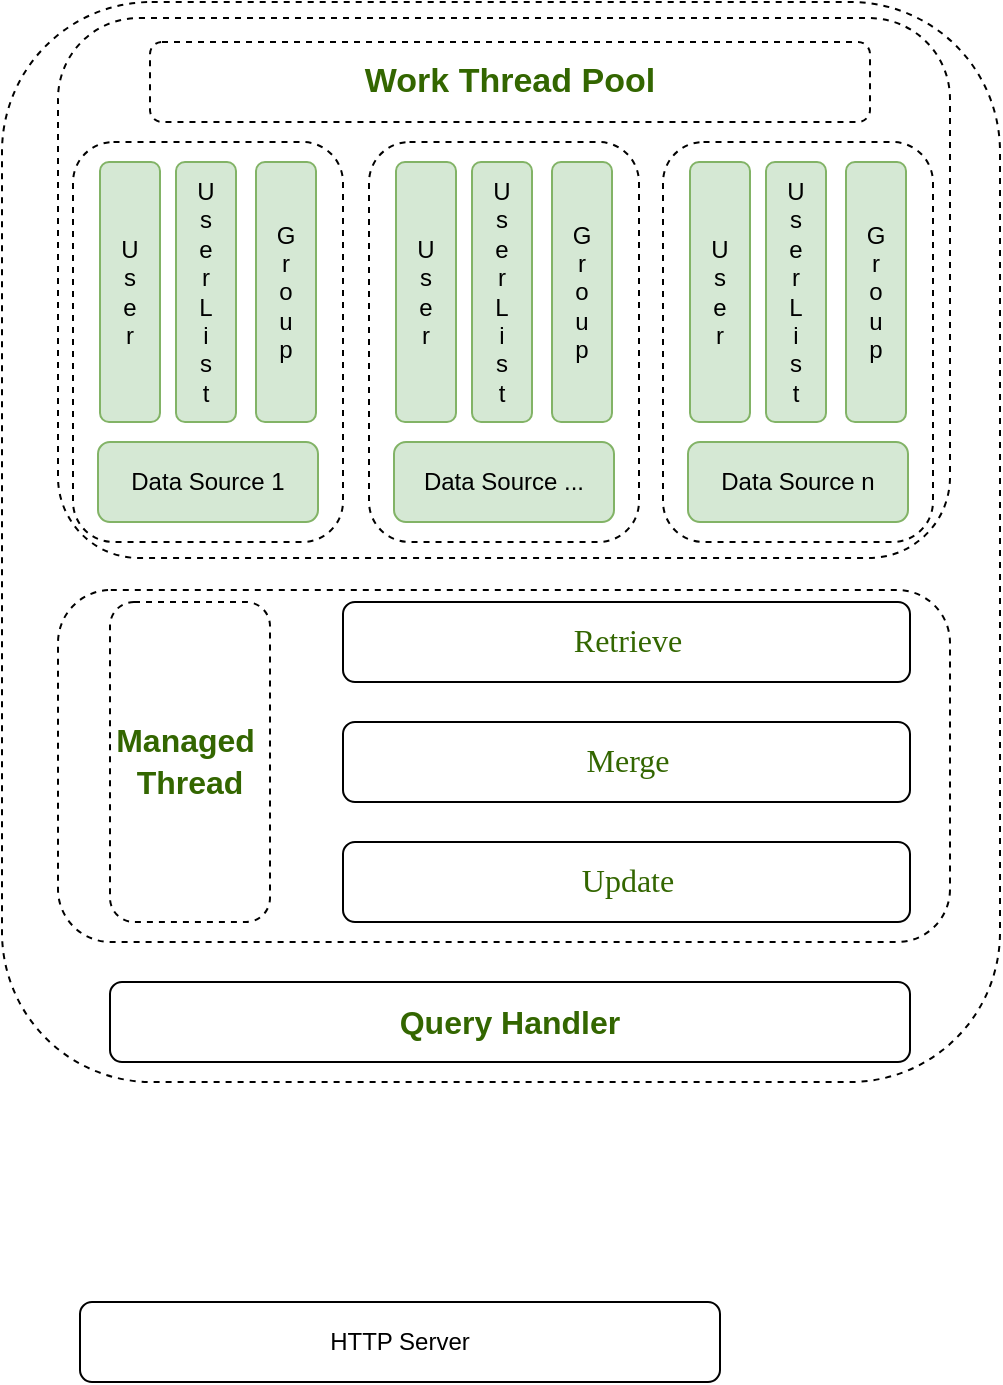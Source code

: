 <mxfile version="17.4.2" type="github">
  <diagram id="ccaD3eCgU0ZAg9T4dlIk" name="Page-1">
    <mxGraphModel dx="1422" dy="789" grid="1" gridSize="10" guides="1" tooltips="1" connect="1" arrows="1" fold="1" page="1" pageScale="1" pageWidth="850" pageHeight="1100" math="0" shadow="0">
      <root>
        <mxCell id="0" />
        <mxCell id="1" parent="0" />
        <mxCell id="QEJVEHMIzmELLtVja_YC-31" value="" style="rounded=1;whiteSpace=wrap;html=1;dashed=1;fontFamily=Verdana;fontSize=16;fontColor=#336600;" vertex="1" parent="1">
          <mxGeometry x="226" y="20" width="499" height="540" as="geometry" />
        </mxCell>
        <mxCell id="QEJVEHMIzmELLtVja_YC-30" value="" style="rounded=1;whiteSpace=wrap;html=1;fontFamily=Verdana;fontSize=17;fontColor=#336600;dashed=1;" vertex="1" parent="1">
          <mxGeometry x="254" y="314" width="446" height="176" as="geometry" />
        </mxCell>
        <mxCell id="QEJVEHMIzmELLtVja_YC-24" value="" style="rounded=1;whiteSpace=wrap;html=1;dashed=1;" vertex="1" parent="1">
          <mxGeometry x="254" y="28" width="446" height="270" as="geometry" />
        </mxCell>
        <mxCell id="QEJVEHMIzmELLtVja_YC-1" value="HTTP Server" style="rounded=1;whiteSpace=wrap;html=1;" vertex="1" parent="1">
          <mxGeometry x="265" y="670" width="320" height="40" as="geometry" />
        </mxCell>
        <mxCell id="QEJVEHMIzmELLtVja_YC-2" value="&lt;b&gt;&lt;font style=&quot;font-size: 16px&quot;&gt;Query Handler&lt;/font&gt;&lt;/b&gt;" style="rounded=1;whiteSpace=wrap;html=1;fontColor=#336600;" vertex="1" parent="1">
          <mxGeometry x="280" y="510" width="400" height="40" as="geometry" />
        </mxCell>
        <mxCell id="QEJVEHMIzmELLtVja_YC-11" value="" style="group" vertex="1" connectable="0" parent="1">
          <mxGeometry x="261.5" y="90" width="135" height="200" as="geometry" />
        </mxCell>
        <mxCell id="QEJVEHMIzmELLtVja_YC-10" value="" style="rounded=1;whiteSpace=wrap;html=1;dashed=1;" vertex="1" parent="QEJVEHMIzmELLtVja_YC-11">
          <mxGeometry width="135" height="200" as="geometry" />
        </mxCell>
        <mxCell id="QEJVEHMIzmELLtVja_YC-3" value="Data Source 1" style="rounded=1;whiteSpace=wrap;html=1;fillColor=#d5e8d4;strokeColor=#82b366;" vertex="1" parent="QEJVEHMIzmELLtVja_YC-11">
          <mxGeometry x="12.5" y="150" width="110" height="40" as="geometry" />
        </mxCell>
        <mxCell id="QEJVEHMIzmELLtVja_YC-6" value="U&lt;br&gt;s&lt;br&gt;e&lt;br&gt;r" style="rounded=1;whiteSpace=wrap;html=1;fillColor=#d5e8d4;strokeColor=#82b366;" vertex="1" parent="QEJVEHMIzmELLtVja_YC-11">
          <mxGeometry x="13.5" y="10" width="30" height="130" as="geometry" />
        </mxCell>
        <mxCell id="QEJVEHMIzmELLtVja_YC-8" value="U&lt;br&gt;s&lt;br&gt;e&lt;br&gt;r&lt;br&gt;L&lt;br&gt;i&lt;br&gt;s&lt;br&gt;t" style="rounded=1;whiteSpace=wrap;html=1;fillColor=#d5e8d4;strokeColor=#82b366;" vertex="1" parent="QEJVEHMIzmELLtVja_YC-11">
          <mxGeometry x="51.5" y="10" width="30" height="130" as="geometry" />
        </mxCell>
        <mxCell id="QEJVEHMIzmELLtVja_YC-9" value="G&lt;br&gt;r&lt;br&gt;o&lt;br&gt;u&lt;br&gt;p" style="rounded=1;whiteSpace=wrap;html=1;fillColor=#d5e8d4;strokeColor=#82b366;" vertex="1" parent="QEJVEHMIzmELLtVja_YC-11">
          <mxGeometry x="91.5" y="10" width="30" height="130" as="geometry" />
        </mxCell>
        <mxCell id="QEJVEHMIzmELLtVja_YC-12" value="" style="group" vertex="1" connectable="0" parent="1">
          <mxGeometry x="409.5" y="90" width="135" height="200" as="geometry" />
        </mxCell>
        <mxCell id="QEJVEHMIzmELLtVja_YC-13" value="" style="rounded=1;whiteSpace=wrap;html=1;dashed=1;" vertex="1" parent="QEJVEHMIzmELLtVja_YC-12">
          <mxGeometry width="135" height="200" as="geometry" />
        </mxCell>
        <mxCell id="QEJVEHMIzmELLtVja_YC-14" value="Data Source ..." style="rounded=1;whiteSpace=wrap;html=1;fillColor=#d5e8d4;strokeColor=#82b366;" vertex="1" parent="QEJVEHMIzmELLtVja_YC-12">
          <mxGeometry x="12.5" y="150" width="110" height="40" as="geometry" />
        </mxCell>
        <mxCell id="QEJVEHMIzmELLtVja_YC-15" value="U&lt;br&gt;s&lt;br&gt;e&lt;br&gt;r" style="rounded=1;whiteSpace=wrap;html=1;fillColor=#d5e8d4;strokeColor=#82b366;" vertex="1" parent="QEJVEHMIzmELLtVja_YC-12">
          <mxGeometry x="13.5" y="10" width="30" height="130" as="geometry" />
        </mxCell>
        <mxCell id="QEJVEHMIzmELLtVja_YC-16" value="U&lt;br&gt;s&lt;br&gt;e&lt;br&gt;r&lt;br&gt;L&lt;br&gt;i&lt;br&gt;s&lt;br&gt;t" style="rounded=1;whiteSpace=wrap;html=1;fillColor=#d5e8d4;strokeColor=#82b366;" vertex="1" parent="QEJVEHMIzmELLtVja_YC-12">
          <mxGeometry x="51.5" y="10" width="30" height="130" as="geometry" />
        </mxCell>
        <mxCell id="QEJVEHMIzmELLtVja_YC-17" value="G&lt;br&gt;r&lt;br&gt;o&lt;br&gt;u&lt;br&gt;p" style="rounded=1;whiteSpace=wrap;html=1;fillColor=#d5e8d4;strokeColor=#82b366;" vertex="1" parent="QEJVEHMIzmELLtVja_YC-12">
          <mxGeometry x="91.5" y="10" width="30" height="130" as="geometry" />
        </mxCell>
        <mxCell id="QEJVEHMIzmELLtVja_YC-18" value="" style="group" vertex="1" connectable="0" parent="1">
          <mxGeometry x="556.5" y="90" width="135" height="200" as="geometry" />
        </mxCell>
        <mxCell id="QEJVEHMIzmELLtVja_YC-19" value="" style="rounded=1;whiteSpace=wrap;html=1;dashed=1;" vertex="1" parent="QEJVEHMIzmELLtVja_YC-18">
          <mxGeometry width="135" height="200" as="geometry" />
        </mxCell>
        <mxCell id="QEJVEHMIzmELLtVja_YC-20" value="Data Source n" style="rounded=1;whiteSpace=wrap;html=1;fillColor=#d5e8d4;strokeColor=#82b366;" vertex="1" parent="QEJVEHMIzmELLtVja_YC-18">
          <mxGeometry x="12.5" y="150" width="110" height="40" as="geometry" />
        </mxCell>
        <mxCell id="QEJVEHMIzmELLtVja_YC-21" value="U&lt;br&gt;s&lt;br&gt;e&lt;br&gt;r" style="rounded=1;whiteSpace=wrap;html=1;fillColor=#d5e8d4;strokeColor=#82b366;" vertex="1" parent="QEJVEHMIzmELLtVja_YC-18">
          <mxGeometry x="13.5" y="10" width="30" height="130" as="geometry" />
        </mxCell>
        <mxCell id="QEJVEHMIzmELLtVja_YC-22" value="U&lt;br&gt;s&lt;br&gt;e&lt;br&gt;r&lt;br&gt;L&lt;br&gt;i&lt;br&gt;s&lt;br&gt;t" style="rounded=1;whiteSpace=wrap;html=1;fillColor=#d5e8d4;strokeColor=#82b366;" vertex="1" parent="QEJVEHMIzmELLtVja_YC-18">
          <mxGeometry x="51.5" y="10" width="30" height="130" as="geometry" />
        </mxCell>
        <mxCell id="QEJVEHMIzmELLtVja_YC-23" value="G&lt;br&gt;r&lt;br&gt;o&lt;br&gt;u&lt;br&gt;p" style="rounded=1;whiteSpace=wrap;html=1;fillColor=#d5e8d4;strokeColor=#82b366;" vertex="1" parent="QEJVEHMIzmELLtVja_YC-18">
          <mxGeometry x="91.5" y="10" width="30" height="130" as="geometry" />
        </mxCell>
        <mxCell id="QEJVEHMIzmELLtVja_YC-25" value="&lt;font color=&quot;#336600&quot; style=&quot;font-size: 17px&quot;&gt;&lt;b&gt;Work Thread Pool&lt;/b&gt;&lt;/font&gt;" style="rounded=1;whiteSpace=wrap;html=1;dashed=1;" vertex="1" parent="1">
          <mxGeometry x="300" y="40" width="360" height="40" as="geometry" />
        </mxCell>
        <mxCell id="QEJVEHMIzmELLtVja_YC-26" value="&lt;b style=&quot;font-size: 16px&quot;&gt;Managed&amp;nbsp;&lt;br&gt;Thread&lt;br&gt;&lt;/b&gt;" style="rounded=1;whiteSpace=wrap;html=1;dashed=1;fontSize=17;fontColor=#336600;horizontal=1;verticalAlign=middle;" vertex="1" parent="1">
          <mxGeometry x="280" y="320" width="80" height="160" as="geometry" />
        </mxCell>
        <mxCell id="QEJVEHMIzmELLtVja_YC-27" value="&lt;font style=&quot;font-size: 16px&quot;&gt;Retrieve&lt;/font&gt;" style="rounded=1;whiteSpace=wrap;html=1;fontFamily=Verdana;fontSize=17;fontColor=#336600;" vertex="1" parent="1">
          <mxGeometry x="396.5" y="320" width="283.5" height="40" as="geometry" />
        </mxCell>
        <mxCell id="QEJVEHMIzmELLtVja_YC-28" value="&lt;font style=&quot;font-size: 16px&quot;&gt;Merge&lt;/font&gt;" style="rounded=1;whiteSpace=wrap;html=1;fontFamily=Verdana;fontSize=17;fontColor=#336600;" vertex="1" parent="1">
          <mxGeometry x="396.5" y="380" width="283.5" height="40" as="geometry" />
        </mxCell>
        <mxCell id="QEJVEHMIzmELLtVja_YC-29" value="&lt;font style=&quot;font-size: 16px&quot;&gt;Update&lt;/font&gt;" style="rounded=1;whiteSpace=wrap;html=1;fontFamily=Verdana;fontSize=17;fontColor=#336600;" vertex="1" parent="1">
          <mxGeometry x="396.5" y="440" width="283.5" height="40" as="geometry" />
        </mxCell>
      </root>
    </mxGraphModel>
  </diagram>
</mxfile>

